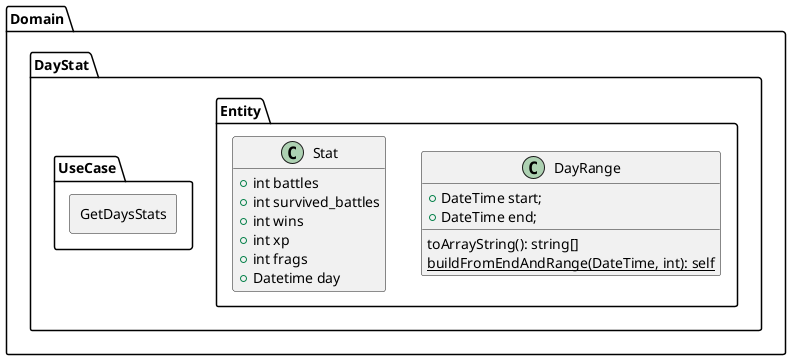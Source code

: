 @startuml

package Domain {
    package DayStat {
        package Entity {
            class DayRange {
                +DateTime start;
                +DateTime end;
                toArrayString(): string[]
                {static} buildFromEndAndRange(DateTime, int): self
            }
            hide Stat methods
            class Stat {
                +int battles
                +int survived_battles
                +int wins
                +int xp
                +int frags
                +Datetime day
            }
        }

        package UseCase {
            package GetDaysStats <<Rectangle>> {
            }
        }
    }
}
@enduml